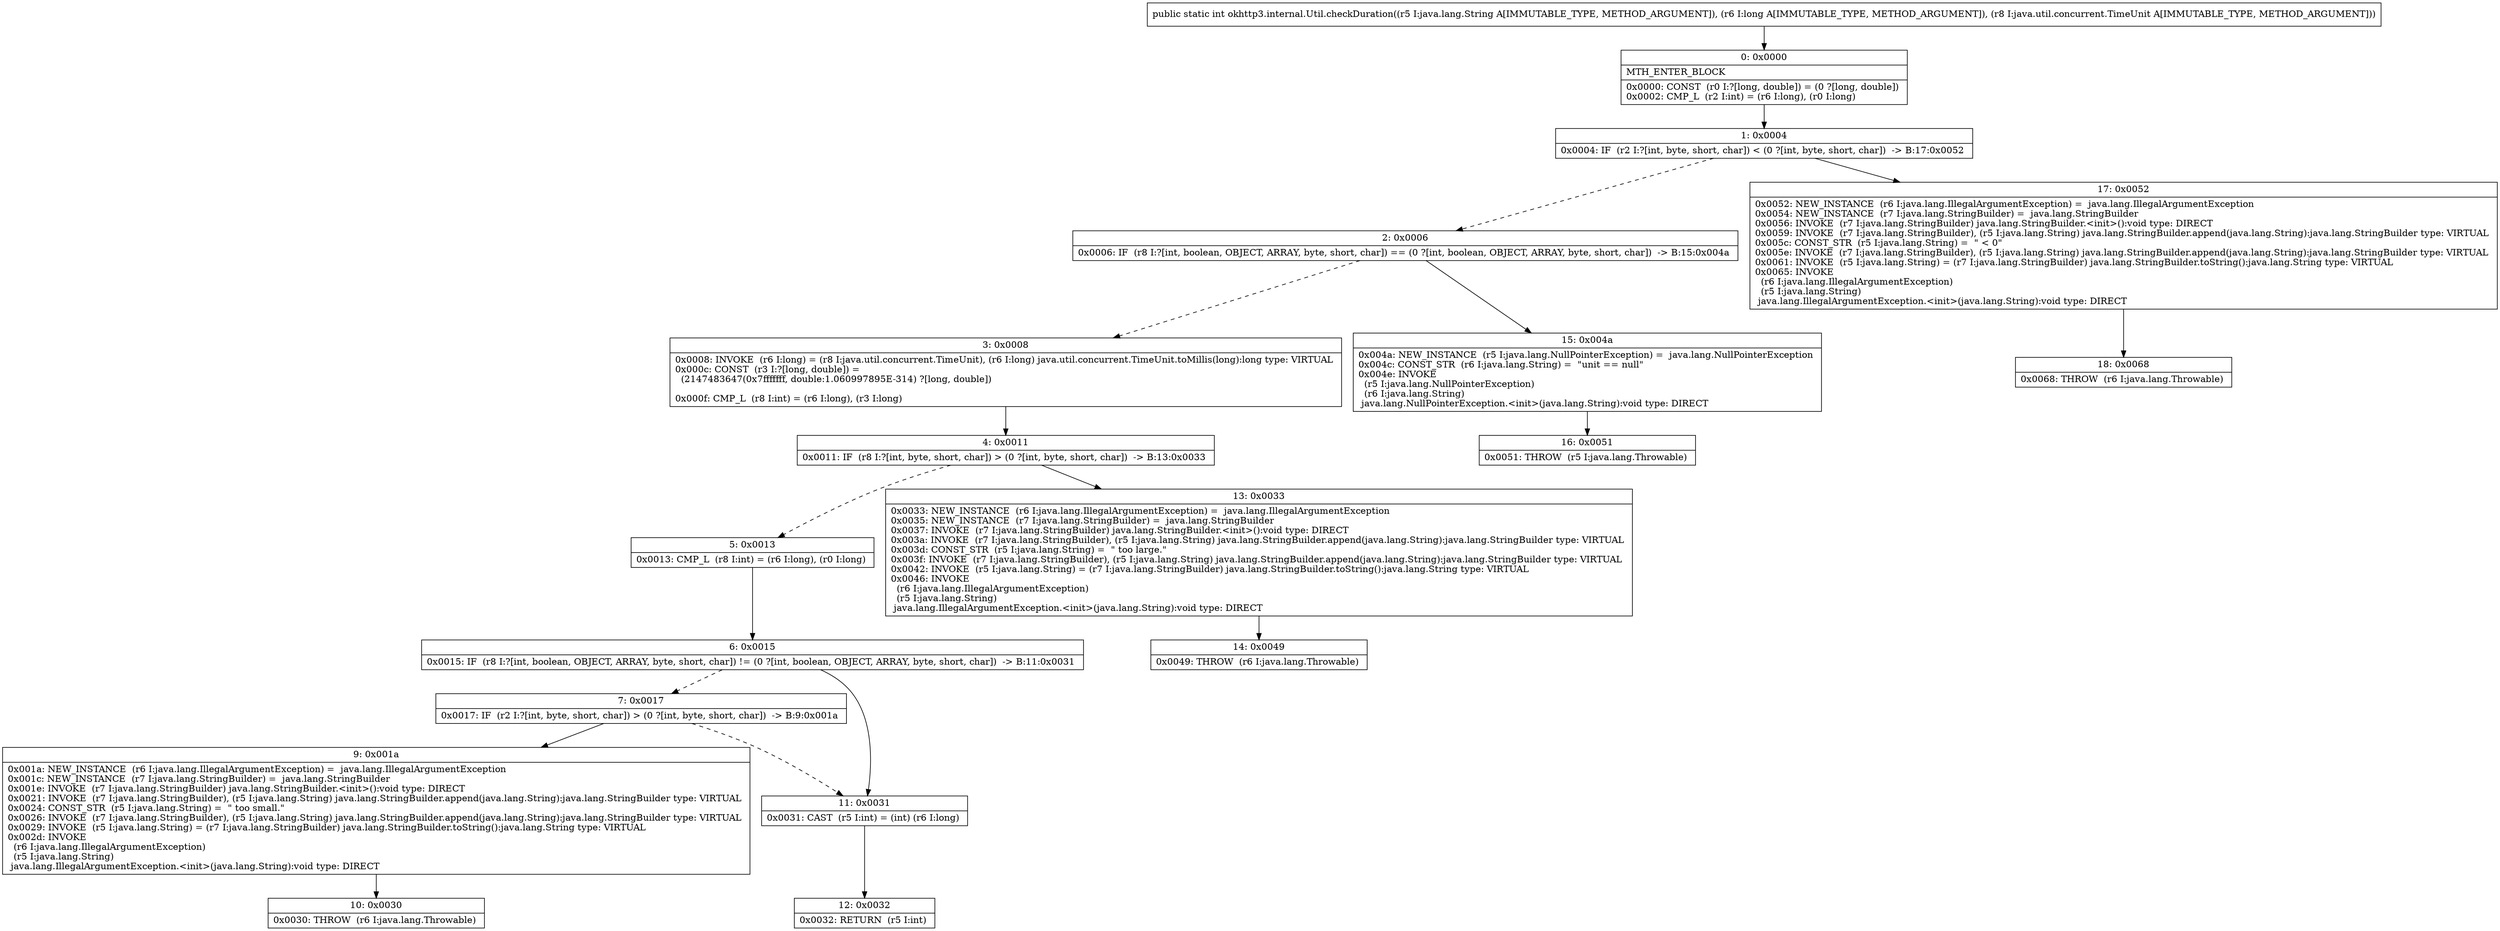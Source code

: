 digraph "CFG forokhttp3.internal.Util.checkDuration(Ljava\/lang\/String;JLjava\/util\/concurrent\/TimeUnit;)I" {
Node_0 [shape=record,label="{0\:\ 0x0000|MTH_ENTER_BLOCK\l|0x0000: CONST  (r0 I:?[long, double]) = (0 ?[long, double]) \l0x0002: CMP_L  (r2 I:int) = (r6 I:long), (r0 I:long) \l}"];
Node_1 [shape=record,label="{1\:\ 0x0004|0x0004: IF  (r2 I:?[int, byte, short, char]) \< (0 ?[int, byte, short, char])  \-\> B:17:0x0052 \l}"];
Node_2 [shape=record,label="{2\:\ 0x0006|0x0006: IF  (r8 I:?[int, boolean, OBJECT, ARRAY, byte, short, char]) == (0 ?[int, boolean, OBJECT, ARRAY, byte, short, char])  \-\> B:15:0x004a \l}"];
Node_3 [shape=record,label="{3\:\ 0x0008|0x0008: INVOKE  (r6 I:long) = (r8 I:java.util.concurrent.TimeUnit), (r6 I:long) java.util.concurrent.TimeUnit.toMillis(long):long type: VIRTUAL \l0x000c: CONST  (r3 I:?[long, double]) = \l  (2147483647(0x7fffffff, double:1.060997895E\-314) ?[long, double])\l \l0x000f: CMP_L  (r8 I:int) = (r6 I:long), (r3 I:long) \l}"];
Node_4 [shape=record,label="{4\:\ 0x0011|0x0011: IF  (r8 I:?[int, byte, short, char]) \> (0 ?[int, byte, short, char])  \-\> B:13:0x0033 \l}"];
Node_5 [shape=record,label="{5\:\ 0x0013|0x0013: CMP_L  (r8 I:int) = (r6 I:long), (r0 I:long) \l}"];
Node_6 [shape=record,label="{6\:\ 0x0015|0x0015: IF  (r8 I:?[int, boolean, OBJECT, ARRAY, byte, short, char]) != (0 ?[int, boolean, OBJECT, ARRAY, byte, short, char])  \-\> B:11:0x0031 \l}"];
Node_7 [shape=record,label="{7\:\ 0x0017|0x0017: IF  (r2 I:?[int, byte, short, char]) \> (0 ?[int, byte, short, char])  \-\> B:9:0x001a \l}"];
Node_9 [shape=record,label="{9\:\ 0x001a|0x001a: NEW_INSTANCE  (r6 I:java.lang.IllegalArgumentException) =  java.lang.IllegalArgumentException \l0x001c: NEW_INSTANCE  (r7 I:java.lang.StringBuilder) =  java.lang.StringBuilder \l0x001e: INVOKE  (r7 I:java.lang.StringBuilder) java.lang.StringBuilder.\<init\>():void type: DIRECT \l0x0021: INVOKE  (r7 I:java.lang.StringBuilder), (r5 I:java.lang.String) java.lang.StringBuilder.append(java.lang.String):java.lang.StringBuilder type: VIRTUAL \l0x0024: CONST_STR  (r5 I:java.lang.String) =  \" too small.\" \l0x0026: INVOKE  (r7 I:java.lang.StringBuilder), (r5 I:java.lang.String) java.lang.StringBuilder.append(java.lang.String):java.lang.StringBuilder type: VIRTUAL \l0x0029: INVOKE  (r5 I:java.lang.String) = (r7 I:java.lang.StringBuilder) java.lang.StringBuilder.toString():java.lang.String type: VIRTUAL \l0x002d: INVOKE  \l  (r6 I:java.lang.IllegalArgumentException)\l  (r5 I:java.lang.String)\l java.lang.IllegalArgumentException.\<init\>(java.lang.String):void type: DIRECT \l}"];
Node_10 [shape=record,label="{10\:\ 0x0030|0x0030: THROW  (r6 I:java.lang.Throwable) \l}"];
Node_11 [shape=record,label="{11\:\ 0x0031|0x0031: CAST  (r5 I:int) = (int) (r6 I:long) \l}"];
Node_12 [shape=record,label="{12\:\ 0x0032|0x0032: RETURN  (r5 I:int) \l}"];
Node_13 [shape=record,label="{13\:\ 0x0033|0x0033: NEW_INSTANCE  (r6 I:java.lang.IllegalArgumentException) =  java.lang.IllegalArgumentException \l0x0035: NEW_INSTANCE  (r7 I:java.lang.StringBuilder) =  java.lang.StringBuilder \l0x0037: INVOKE  (r7 I:java.lang.StringBuilder) java.lang.StringBuilder.\<init\>():void type: DIRECT \l0x003a: INVOKE  (r7 I:java.lang.StringBuilder), (r5 I:java.lang.String) java.lang.StringBuilder.append(java.lang.String):java.lang.StringBuilder type: VIRTUAL \l0x003d: CONST_STR  (r5 I:java.lang.String) =  \" too large.\" \l0x003f: INVOKE  (r7 I:java.lang.StringBuilder), (r5 I:java.lang.String) java.lang.StringBuilder.append(java.lang.String):java.lang.StringBuilder type: VIRTUAL \l0x0042: INVOKE  (r5 I:java.lang.String) = (r7 I:java.lang.StringBuilder) java.lang.StringBuilder.toString():java.lang.String type: VIRTUAL \l0x0046: INVOKE  \l  (r6 I:java.lang.IllegalArgumentException)\l  (r5 I:java.lang.String)\l java.lang.IllegalArgumentException.\<init\>(java.lang.String):void type: DIRECT \l}"];
Node_14 [shape=record,label="{14\:\ 0x0049|0x0049: THROW  (r6 I:java.lang.Throwable) \l}"];
Node_15 [shape=record,label="{15\:\ 0x004a|0x004a: NEW_INSTANCE  (r5 I:java.lang.NullPointerException) =  java.lang.NullPointerException \l0x004c: CONST_STR  (r6 I:java.lang.String) =  \"unit == null\" \l0x004e: INVOKE  \l  (r5 I:java.lang.NullPointerException)\l  (r6 I:java.lang.String)\l java.lang.NullPointerException.\<init\>(java.lang.String):void type: DIRECT \l}"];
Node_16 [shape=record,label="{16\:\ 0x0051|0x0051: THROW  (r5 I:java.lang.Throwable) \l}"];
Node_17 [shape=record,label="{17\:\ 0x0052|0x0052: NEW_INSTANCE  (r6 I:java.lang.IllegalArgumentException) =  java.lang.IllegalArgumentException \l0x0054: NEW_INSTANCE  (r7 I:java.lang.StringBuilder) =  java.lang.StringBuilder \l0x0056: INVOKE  (r7 I:java.lang.StringBuilder) java.lang.StringBuilder.\<init\>():void type: DIRECT \l0x0059: INVOKE  (r7 I:java.lang.StringBuilder), (r5 I:java.lang.String) java.lang.StringBuilder.append(java.lang.String):java.lang.StringBuilder type: VIRTUAL \l0x005c: CONST_STR  (r5 I:java.lang.String) =  \" \< 0\" \l0x005e: INVOKE  (r7 I:java.lang.StringBuilder), (r5 I:java.lang.String) java.lang.StringBuilder.append(java.lang.String):java.lang.StringBuilder type: VIRTUAL \l0x0061: INVOKE  (r5 I:java.lang.String) = (r7 I:java.lang.StringBuilder) java.lang.StringBuilder.toString():java.lang.String type: VIRTUAL \l0x0065: INVOKE  \l  (r6 I:java.lang.IllegalArgumentException)\l  (r5 I:java.lang.String)\l java.lang.IllegalArgumentException.\<init\>(java.lang.String):void type: DIRECT \l}"];
Node_18 [shape=record,label="{18\:\ 0x0068|0x0068: THROW  (r6 I:java.lang.Throwable) \l}"];
MethodNode[shape=record,label="{public static int okhttp3.internal.Util.checkDuration((r5 I:java.lang.String A[IMMUTABLE_TYPE, METHOD_ARGUMENT]), (r6 I:long A[IMMUTABLE_TYPE, METHOD_ARGUMENT]), (r8 I:java.util.concurrent.TimeUnit A[IMMUTABLE_TYPE, METHOD_ARGUMENT])) }"];
MethodNode -> Node_0;
Node_0 -> Node_1;
Node_1 -> Node_2[style=dashed];
Node_1 -> Node_17;
Node_2 -> Node_3[style=dashed];
Node_2 -> Node_15;
Node_3 -> Node_4;
Node_4 -> Node_5[style=dashed];
Node_4 -> Node_13;
Node_5 -> Node_6;
Node_6 -> Node_7[style=dashed];
Node_6 -> Node_11;
Node_7 -> Node_9;
Node_7 -> Node_11[style=dashed];
Node_9 -> Node_10;
Node_11 -> Node_12;
Node_13 -> Node_14;
Node_15 -> Node_16;
Node_17 -> Node_18;
}

